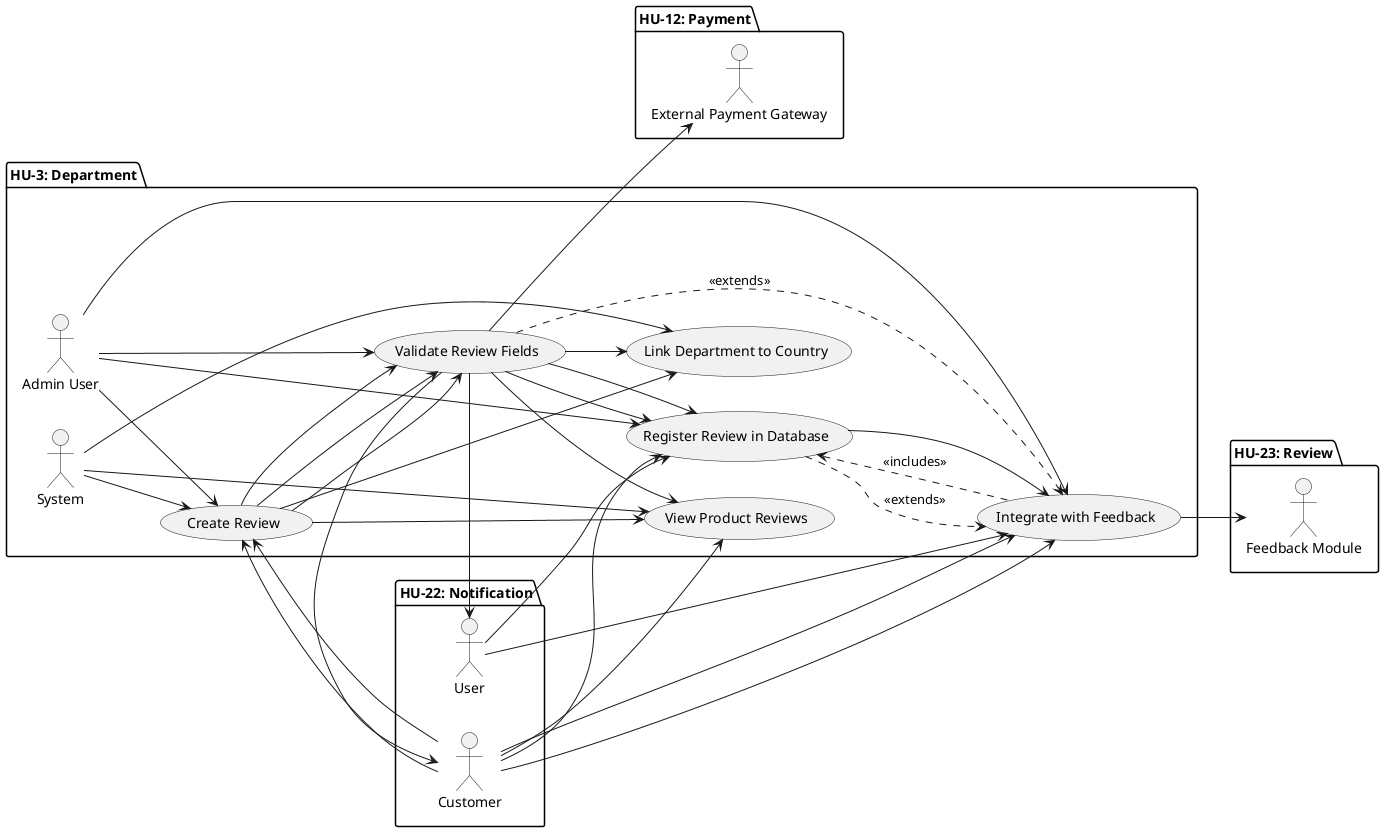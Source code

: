 @startuml
  left to right direction

  package "HU-3: Department" {

    'Actors
    actor "Admin User" as Admin
    actor "System" as System

    'Use Cases
    usecase "Register Department" as UC1
    usecase "Update Department" as UC2
    usecase "Deactivate Department" as UC3
    usecase "View Departments" as UC4
    usecase "Validate Uniqueness & Format" as UC5
    usecase "Link Department to Country" as UC6

    'Relationships
    Admin --> UC1
    Admin --> UC2
    Admin --> UC3
    Admin --> UC4

    UC1 --> UC5
    UC1 --> UC6

    UC2 --> UC5
    UC2 --> UC6

    System --> UC5
    System --> UC6
  }
  
  package "HU-22: Notification" {

    'Actors'
    actor "System" as System
    actor "User" as User
    actor "Customer" as Customer

    'Use Cases'
    usecase "Register Notification" as UC1
    usecase "Send/Display Notification" as UC2
    usecase "Mark Notification as Read" as UC3
    usecase "View Notifications" as UC4

    'Relationships'
    System --> UC1
    UC1 --> UC2
    UC2 --> User
    UC2 --> Customer

    User --> UC3
    Customer --> UC3

    User --> UC4
    Customer --> UC4

    UC3 .> UC4 : <<extends>>
  }

  package "HU-12: Payment" {

    'Actors'
    actor "Customer" as Customer
    actor "External Payment Gateway" as PaymentGateway

    'Use Cases'
    usecase "Register Payment" as UC1
    usecase "Process Payment" as UC2
    usecase "Update Order Status" as UC3
    usecase "View Payment History" as UC4

    'Relationships'
    Customer --> UC1
    Customer --> UC4

    UC1 --> UC2
    UC2 --> PaymentGateway
    UC2 .> UC4 : <<extends>>
    UC3 <.. UC4 : <<includes>>

    UC2 --> UC3
  }

    package "HU-23: Review" {

    'Actors'
    actor "Customer" as Customer
    actor "Feedback Module" as FeedbackModule

    'Use Cases'
    usecase "Create Review" as UC1
    usecase "Validate Review Fields" as UC2
    usecase "Register Review in Database" as UC3
    usecase "Integrate with Feedback" as UC4
    usecase "View Product Reviews" as UC5

    'Relationships'
    Customer --> UC1
    UC1 --> UC2
    UC2 --> UC3
    UC3 --> UC4
    UC4 --> FeedbackModule
    Customer --> UC5
  }
@enduml